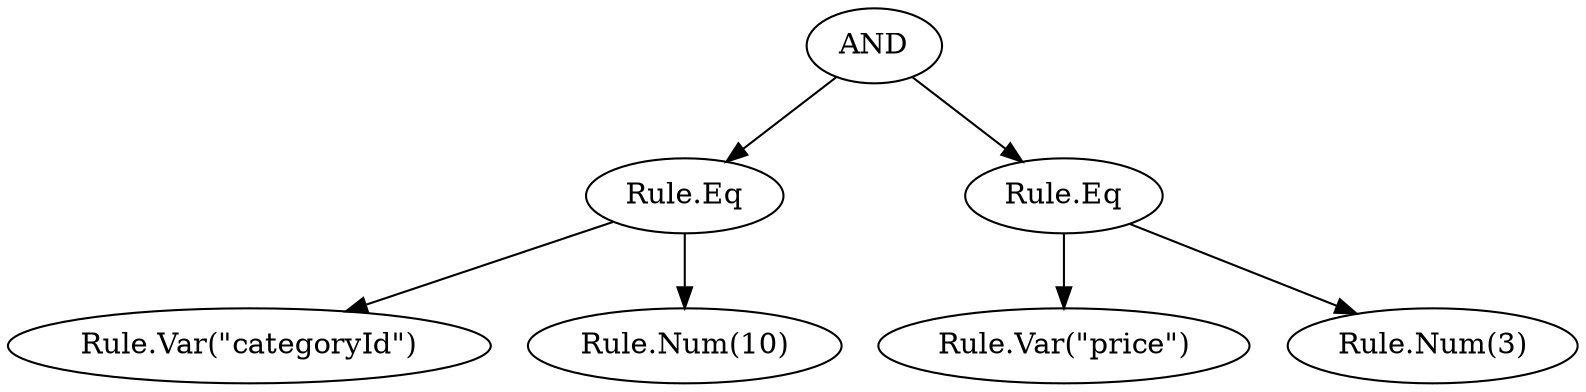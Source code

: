 digraph {
    AND[label="AND" class="operator"]
    eq1[label="Rule.Eq" class="operator,disabled"]
    eq2[label="Rule.Eq" class="operator,disabled"]
    categoryId[label="Rule.Var(\"categoryId\")" class="value,disabled"]
    price[label="Rule.Var(\"price\")" class="value,disabled"]
    categoryValue[label="Rule.Num(10)" class="value,disabled"]
    priceValue[label="Rule.Num(3)" class="value,disabled"]

    AND -> eq1
    AND -> eq2[class="disabled"]

    eq1 -> categoryId[class="disabled"]
    eq1 -> categoryValue[class="disabled"]

    eq2 -> price[class="disabled"]
    eq2 -> priceValue[class="disabled"]
}
